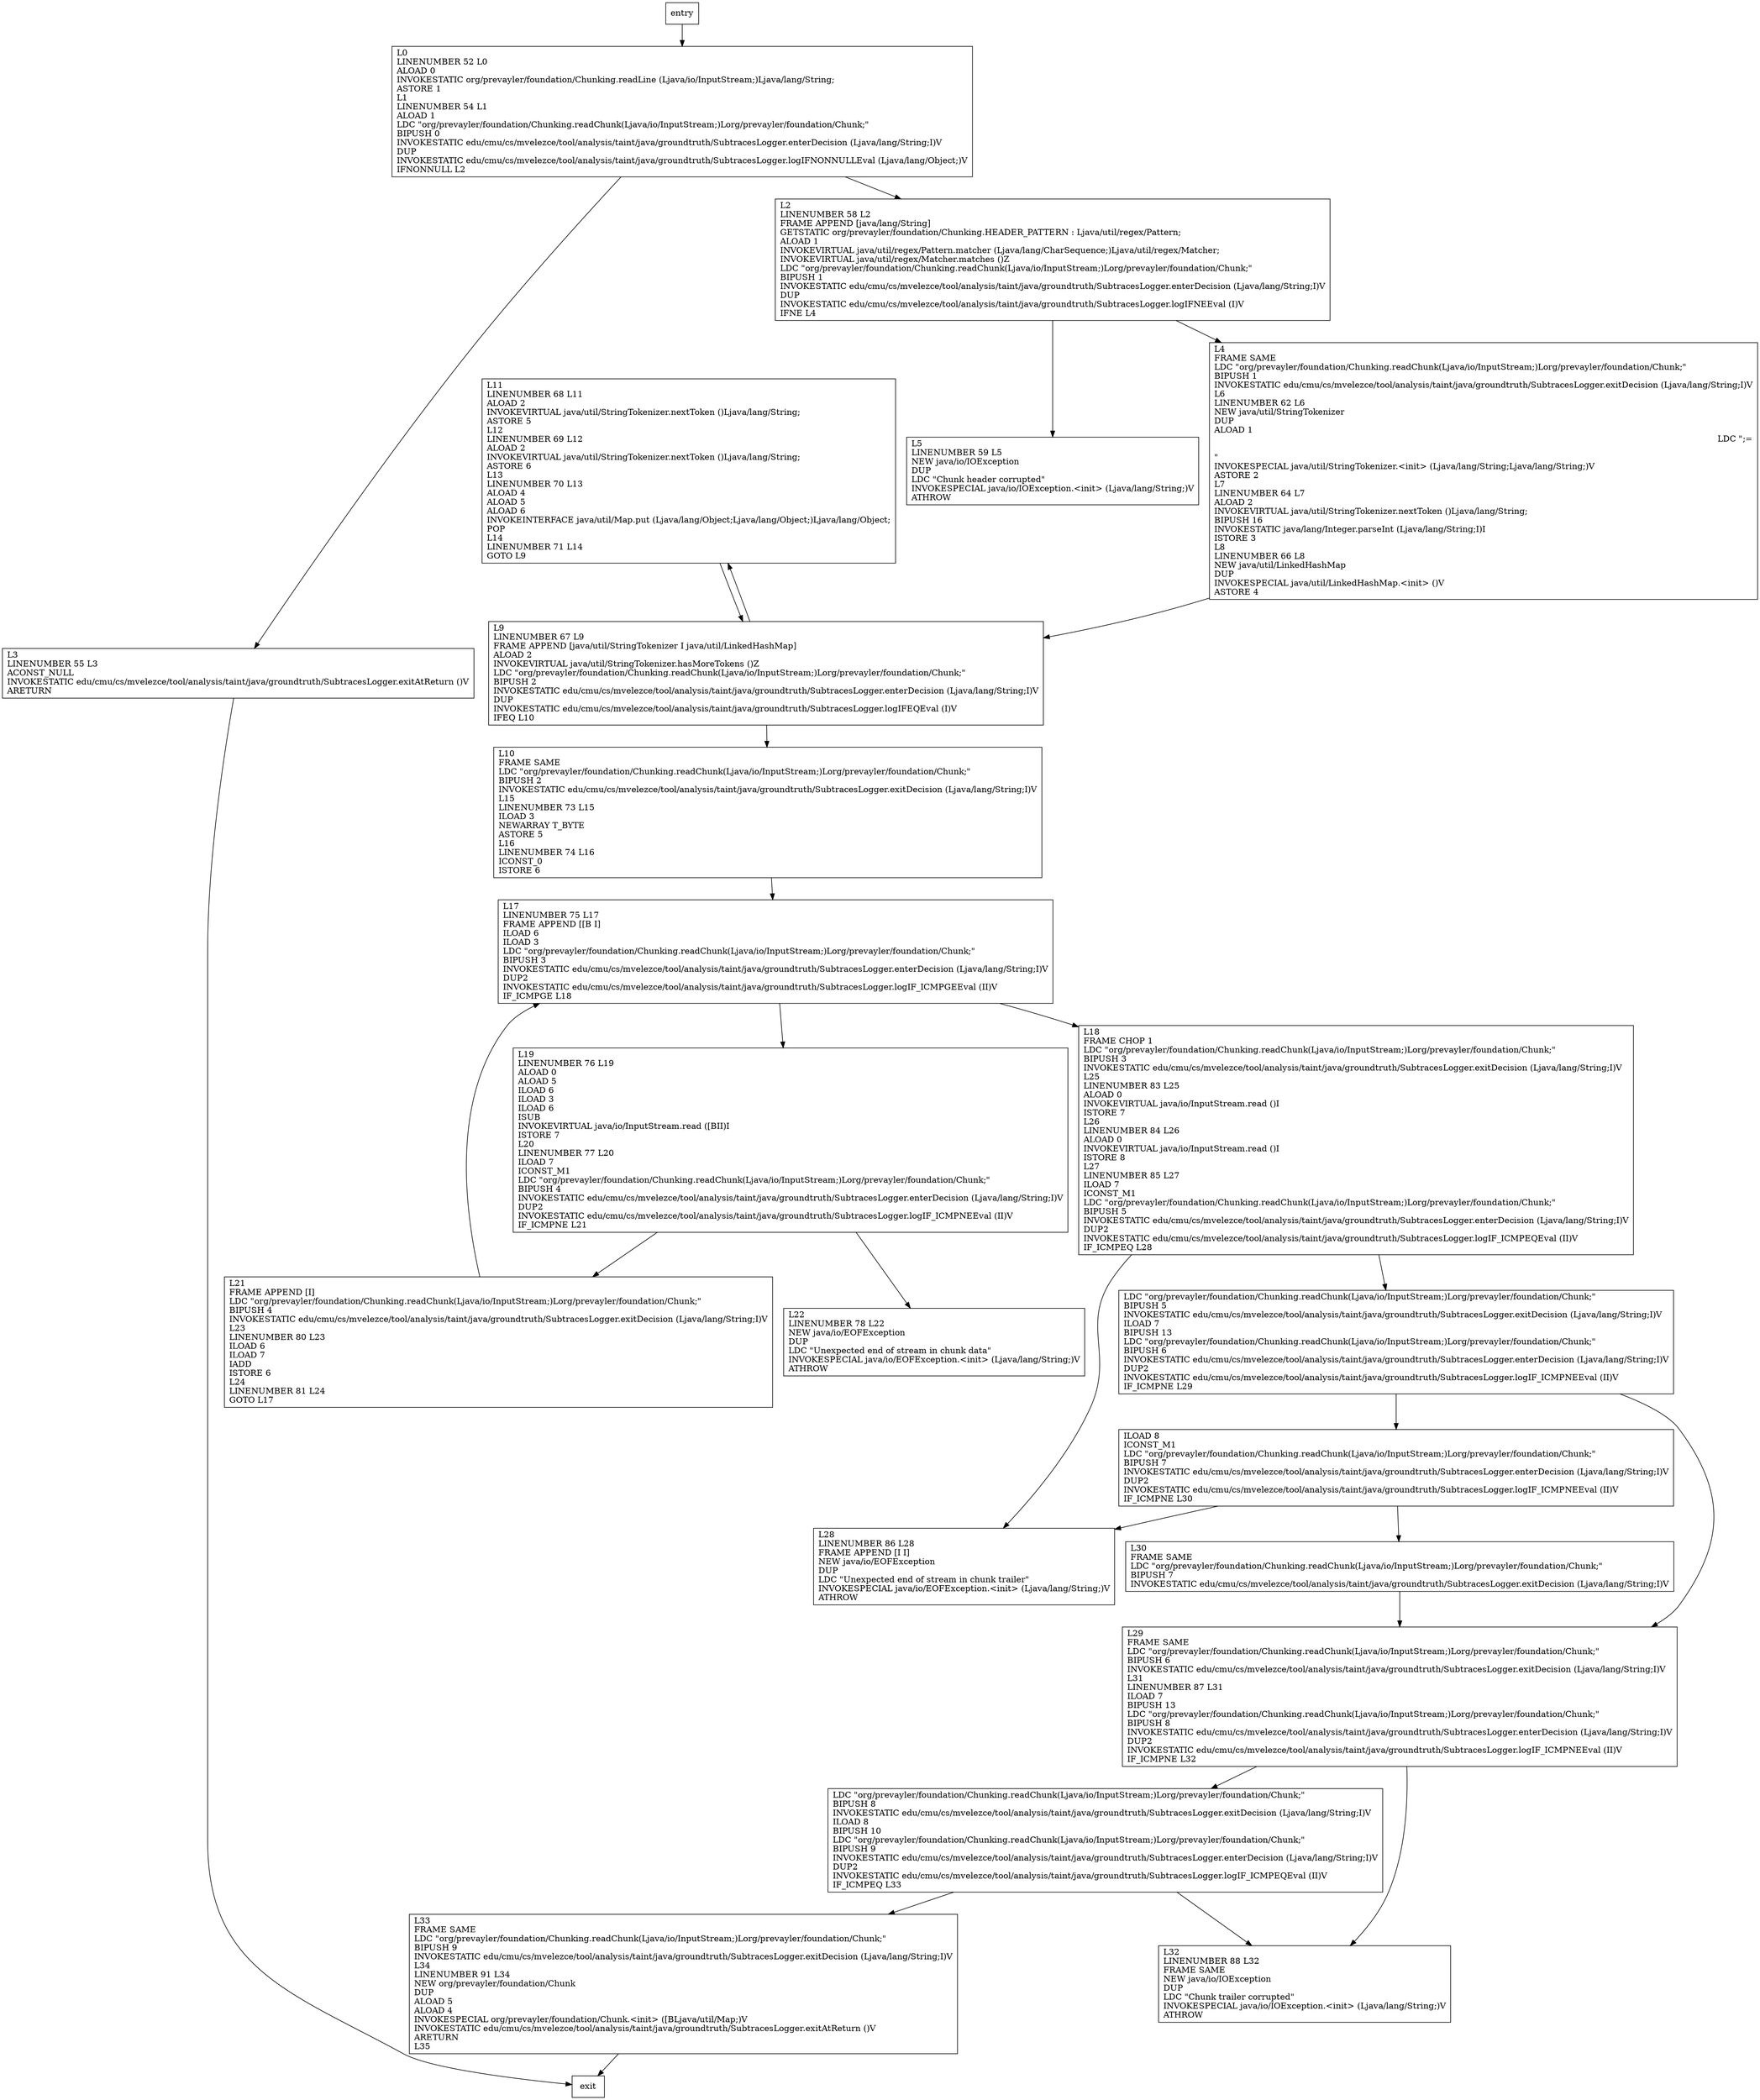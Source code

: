 digraph readChunk {
node [shape=record];
1421622223 [label="L11\lLINENUMBER 68 L11\lALOAD 2\lINVOKEVIRTUAL java/util/StringTokenizer.nextToken ()Ljava/lang/String;\lASTORE 5\lL12\lLINENUMBER 69 L12\lALOAD 2\lINVOKEVIRTUAL java/util/StringTokenizer.nextToken ()Ljava/lang/String;\lASTORE 6\lL13\lLINENUMBER 70 L13\lALOAD 4\lALOAD 5\lALOAD 6\lINVOKEINTERFACE java/util/Map.put (Ljava/lang/Object;Ljava/lang/Object;)Ljava/lang/Object;\lPOP\lL14\lLINENUMBER 71 L14\lGOTO L9\l"];
158065070 [label="L18\lFRAME CHOP 1\lLDC \"org/prevayler/foundation/Chunking.readChunk(Ljava/io/InputStream;)Lorg/prevayler/foundation/Chunk;\"\lBIPUSH 3\lINVOKESTATIC edu/cmu/cs/mvelezce/tool/analysis/taint/java/groundtruth/SubtracesLogger.exitDecision (Ljava/lang/String;I)V\lL25\lLINENUMBER 83 L25\lALOAD 0\lINVOKEVIRTUAL java/io/InputStream.read ()I\lISTORE 7\lL26\lLINENUMBER 84 L26\lALOAD 0\lINVOKEVIRTUAL java/io/InputStream.read ()I\lISTORE 8\lL27\lLINENUMBER 85 L27\lILOAD 7\lICONST_M1\lLDC \"org/prevayler/foundation/Chunking.readChunk(Ljava/io/InputStream;)Lorg/prevayler/foundation/Chunk;\"\lBIPUSH 5\lINVOKESTATIC edu/cmu/cs/mvelezce/tool/analysis/taint/java/groundtruth/SubtracesLogger.enterDecision (Ljava/lang/String;I)V\lDUP2\lINVOKESTATIC edu/cmu/cs/mvelezce/tool/analysis/taint/java/groundtruth/SubtracesLogger.logIF_ICMPEQEval (II)V\lIF_ICMPEQ L28\l"];
326190931 [label="L17\lLINENUMBER 75 L17\lFRAME APPEND [[B I]\lILOAD 6\lILOAD 3\lLDC \"org/prevayler/foundation/Chunking.readChunk(Ljava/io/InputStream;)Lorg/prevayler/foundation/Chunk;\"\lBIPUSH 3\lINVOKESTATIC edu/cmu/cs/mvelezce/tool/analysis/taint/java/groundtruth/SubtracesLogger.enterDecision (Ljava/lang/String;I)V\lDUP2\lINVOKESTATIC edu/cmu/cs/mvelezce/tool/analysis/taint/java/groundtruth/SubtracesLogger.logIF_ICMPGEEval (II)V\lIF_ICMPGE L18\l"];
1752820099 [label="L3\lLINENUMBER 55 L3\lACONST_NULL\lINVOKESTATIC edu/cmu/cs/mvelezce/tool/analysis/taint/java/groundtruth/SubtracesLogger.exitAtReturn ()V\lARETURN\l"];
758927387 [label="LDC \"org/prevayler/foundation/Chunking.readChunk(Ljava/io/InputStream;)Lorg/prevayler/foundation/Chunk;\"\lBIPUSH 5\lINVOKESTATIC edu/cmu/cs/mvelezce/tool/analysis/taint/java/groundtruth/SubtracesLogger.exitDecision (Ljava/lang/String;I)V\lILOAD 7\lBIPUSH 13\lLDC \"org/prevayler/foundation/Chunking.readChunk(Ljava/io/InputStream;)Lorg/prevayler/foundation/Chunk;\"\lBIPUSH 6\lINVOKESTATIC edu/cmu/cs/mvelezce/tool/analysis/taint/java/groundtruth/SubtracesLogger.enterDecision (Ljava/lang/String;I)V\lDUP2\lINVOKESTATIC edu/cmu/cs/mvelezce/tool/analysis/taint/java/groundtruth/SubtracesLogger.logIF_ICMPNEEval (II)V\lIF_ICMPNE L29\l"];
951404180 [label="L29\lFRAME SAME\lLDC \"org/prevayler/foundation/Chunking.readChunk(Ljava/io/InputStream;)Lorg/prevayler/foundation/Chunk;\"\lBIPUSH 6\lINVOKESTATIC edu/cmu/cs/mvelezce/tool/analysis/taint/java/groundtruth/SubtracesLogger.exitDecision (Ljava/lang/String;I)V\lL31\lLINENUMBER 87 L31\lILOAD 7\lBIPUSH 13\lLDC \"org/prevayler/foundation/Chunking.readChunk(Ljava/io/InputStream;)Lorg/prevayler/foundation/Chunk;\"\lBIPUSH 8\lINVOKESTATIC edu/cmu/cs/mvelezce/tool/analysis/taint/java/groundtruth/SubtracesLogger.enterDecision (Ljava/lang/String;I)V\lDUP2\lINVOKESTATIC edu/cmu/cs/mvelezce/tool/analysis/taint/java/groundtruth/SubtracesLogger.logIF_ICMPNEEval (II)V\lIF_ICMPNE L32\l"];
32764980 [label="L5\lLINENUMBER 59 L5\lNEW java/io/IOException\lDUP\lLDC \"Chunk header corrupted\"\lINVOKESPECIAL java/io/IOException.\<init\> (Ljava/lang/String;)V\lATHROW\l"];
643899512 [label="L9\lLINENUMBER 67 L9\lFRAME APPEND [java/util/StringTokenizer I java/util/LinkedHashMap]\lALOAD 2\lINVOKEVIRTUAL java/util/StringTokenizer.hasMoreTokens ()Z\lLDC \"org/prevayler/foundation/Chunking.readChunk(Ljava/io/InputStream;)Lorg/prevayler/foundation/Chunk;\"\lBIPUSH 2\lINVOKESTATIC edu/cmu/cs/mvelezce/tool/analysis/taint/java/groundtruth/SubtracesLogger.enterDecision (Ljava/lang/String;I)V\lDUP\lINVOKESTATIC edu/cmu/cs/mvelezce/tool/analysis/taint/java/groundtruth/SubtracesLogger.logIFEQEval (I)V\lIFEQ L10\l"];
1010620325 [label="L19\lLINENUMBER 76 L19\lALOAD 0\lALOAD 5\lILOAD 6\lILOAD 3\lILOAD 6\lISUB\lINVOKEVIRTUAL java/io/InputStream.read ([BII)I\lISTORE 7\lL20\lLINENUMBER 77 L20\lILOAD 7\lICONST_M1\lLDC \"org/prevayler/foundation/Chunking.readChunk(Ljava/io/InputStream;)Lorg/prevayler/foundation/Chunk;\"\lBIPUSH 4\lINVOKESTATIC edu/cmu/cs/mvelezce/tool/analysis/taint/java/groundtruth/SubtracesLogger.enterDecision (Ljava/lang/String;I)V\lDUP2\lINVOKESTATIC edu/cmu/cs/mvelezce/tool/analysis/taint/java/groundtruth/SubtracesLogger.logIF_ICMPNEEval (II)V\lIF_ICMPNE L21\l"];
426600523 [label="L2\lLINENUMBER 58 L2\lFRAME APPEND [java/lang/String]\lGETSTATIC org/prevayler/foundation/Chunking.HEADER_PATTERN : Ljava/util/regex/Pattern;\lALOAD 1\lINVOKEVIRTUAL java/util/regex/Pattern.matcher (Ljava/lang/CharSequence;)Ljava/util/regex/Matcher;\lINVOKEVIRTUAL java/util/regex/Matcher.matches ()Z\lLDC \"org/prevayler/foundation/Chunking.readChunk(Ljava/io/InputStream;)Lorg/prevayler/foundation/Chunk;\"\lBIPUSH 1\lINVOKESTATIC edu/cmu/cs/mvelezce/tool/analysis/taint/java/groundtruth/SubtracesLogger.enterDecision (Ljava/lang/String;I)V\lDUP\lINVOKESTATIC edu/cmu/cs/mvelezce/tool/analysis/taint/java/groundtruth/SubtracesLogger.logIFNEEval (I)V\lIFNE L4\l"];
669807779 [label="L32\lLINENUMBER 88 L32\lFRAME SAME\lNEW java/io/IOException\lDUP\lLDC \"Chunk trailer corrupted\"\lINVOKESPECIAL java/io/IOException.\<init\> (Ljava/lang/String;)V\lATHROW\l"];
480975330 [label="L0\lLINENUMBER 52 L0\lALOAD 0\lINVOKESTATIC org/prevayler/foundation/Chunking.readLine (Ljava/io/InputStream;)Ljava/lang/String;\lASTORE 1\lL1\lLINENUMBER 54 L1\lALOAD 1\lLDC \"org/prevayler/foundation/Chunking.readChunk(Ljava/io/InputStream;)Lorg/prevayler/foundation/Chunk;\"\lBIPUSH 0\lINVOKESTATIC edu/cmu/cs/mvelezce/tool/analysis/taint/java/groundtruth/SubtracesLogger.enterDecision (Ljava/lang/String;I)V\lDUP\lINVOKESTATIC edu/cmu/cs/mvelezce/tool/analysis/taint/java/groundtruth/SubtracesLogger.logIFNONNULLEval (Ljava/lang/Object;)V\lIFNONNULL L2\l"];
1857403367 [label="L21\lFRAME APPEND [I]\lLDC \"org/prevayler/foundation/Chunking.readChunk(Ljava/io/InputStream;)Lorg/prevayler/foundation/Chunk;\"\lBIPUSH 4\lINVOKESTATIC edu/cmu/cs/mvelezce/tool/analysis/taint/java/groundtruth/SubtracesLogger.exitDecision (Ljava/lang/String;I)V\lL23\lLINENUMBER 80 L23\lILOAD 6\lILOAD 7\lIADD\lISTORE 6\lL24\lLINENUMBER 81 L24\lGOTO L17\l"];
222122132 [label="L10\lFRAME SAME\lLDC \"org/prevayler/foundation/Chunking.readChunk(Ljava/io/InputStream;)Lorg/prevayler/foundation/Chunk;\"\lBIPUSH 2\lINVOKESTATIC edu/cmu/cs/mvelezce/tool/analysis/taint/java/groundtruth/SubtracesLogger.exitDecision (Ljava/lang/String;I)V\lL15\lLINENUMBER 73 L15\lILOAD 3\lNEWARRAY T_BYTE\lASTORE 5\lL16\lLINENUMBER 74 L16\lICONST_0\lISTORE 6\l"];
2072818307 [label="L28\lLINENUMBER 86 L28\lFRAME APPEND [I I]\lNEW java/io/EOFException\lDUP\lLDC \"Unexpected end of stream in chunk trailer\"\lINVOKESPECIAL java/io/EOFException.\<init\> (Ljava/lang/String;)V\lATHROW\l"];
971690423 [label="L30\lFRAME SAME\lLDC \"org/prevayler/foundation/Chunking.readChunk(Ljava/io/InputStream;)Lorg/prevayler/foundation/Chunk;\"\lBIPUSH 7\lINVOKESTATIC edu/cmu/cs/mvelezce/tool/analysis/taint/java/groundtruth/SubtracesLogger.exitDecision (Ljava/lang/String;I)V\l"];
905905964 [label="LDC \"org/prevayler/foundation/Chunking.readChunk(Ljava/io/InputStream;)Lorg/prevayler/foundation/Chunk;\"\lBIPUSH 8\lINVOKESTATIC edu/cmu/cs/mvelezce/tool/analysis/taint/java/groundtruth/SubtracesLogger.exitDecision (Ljava/lang/String;I)V\lILOAD 8\lBIPUSH 10\lLDC \"org/prevayler/foundation/Chunking.readChunk(Ljava/io/InputStream;)Lorg/prevayler/foundation/Chunk;\"\lBIPUSH 9\lINVOKESTATIC edu/cmu/cs/mvelezce/tool/analysis/taint/java/groundtruth/SubtracesLogger.enterDecision (Ljava/lang/String;I)V\lDUP2\lINVOKESTATIC edu/cmu/cs/mvelezce/tool/analysis/taint/java/groundtruth/SubtracesLogger.logIF_ICMPEQEval (II)V\lIF_ICMPEQ L33\l"];
201327799 [label="L33\lFRAME SAME\lLDC \"org/prevayler/foundation/Chunking.readChunk(Ljava/io/InputStream;)Lorg/prevayler/foundation/Chunk;\"\lBIPUSH 9\lINVOKESTATIC edu/cmu/cs/mvelezce/tool/analysis/taint/java/groundtruth/SubtracesLogger.exitDecision (Ljava/lang/String;I)V\lL34\lLINENUMBER 91 L34\lNEW org/prevayler/foundation/Chunk\lDUP\lALOAD 5\lALOAD 4\lINVOKESPECIAL org/prevayler/foundation/Chunk.\<init\> ([BLjava/util/Map;)V\lINVOKESTATIC edu/cmu/cs/mvelezce/tool/analysis/taint/java/groundtruth/SubtracesLogger.exitAtReturn ()V\lARETURN\lL35\l"];
1171489125 [label="L4\lFRAME SAME\lLDC \"org/prevayler/foundation/Chunking.readChunk(Ljava/io/InputStream;)Lorg/prevayler/foundation/Chunk;\"\lBIPUSH 1\lINVOKESTATIC edu/cmu/cs/mvelezce/tool/analysis/taint/java/groundtruth/SubtracesLogger.exitDecision (Ljava/lang/String;I)V\lL6\lLINENUMBER 62 L6\lNEW java/util/StringTokenizer\lDUP\lALOAD 1\lLDC \";=\r\n\"\lINVOKESPECIAL java/util/StringTokenizer.\<init\> (Ljava/lang/String;Ljava/lang/String;)V\lASTORE 2\lL7\lLINENUMBER 64 L7\lALOAD 2\lINVOKEVIRTUAL java/util/StringTokenizer.nextToken ()Ljava/lang/String;\lBIPUSH 16\lINVOKESTATIC java/lang/Integer.parseInt (Ljava/lang/String;I)I\lISTORE 3\lL8\lLINENUMBER 66 L8\lNEW java/util/LinkedHashMap\lDUP\lINVOKESPECIAL java/util/LinkedHashMap.\<init\> ()V\lASTORE 4\l"];
1981414375 [label="ILOAD 8\lICONST_M1\lLDC \"org/prevayler/foundation/Chunking.readChunk(Ljava/io/InputStream;)Lorg/prevayler/foundation/Chunk;\"\lBIPUSH 7\lINVOKESTATIC edu/cmu/cs/mvelezce/tool/analysis/taint/java/groundtruth/SubtracesLogger.enterDecision (Ljava/lang/String;I)V\lDUP2\lINVOKESTATIC edu/cmu/cs/mvelezce/tool/analysis/taint/java/groundtruth/SubtracesLogger.logIF_ICMPNEEval (II)V\lIF_ICMPNE L30\l"];
2011639997 [label="L22\lLINENUMBER 78 L22\lNEW java/io/EOFException\lDUP\lLDC \"Unexpected end of stream in chunk data\"\lINVOKESPECIAL java/io/EOFException.\<init\> (Ljava/lang/String;)V\lATHROW\l"];
entry;
exit;
1421622223 -> 643899512;
158065070 -> 758927387;
158065070 -> 2072818307;
326190931 -> 158065070;
326190931 -> 1010620325;
1752820099 -> exit;
758927387 -> 951404180;
758927387 -> 1981414375;
951404180 -> 905905964;
951404180 -> 669807779;
643899512 -> 1421622223;
643899512 -> 222122132;
1010620325 -> 1857403367;
1010620325 -> 2011639997;
426600523 -> 32764980;
426600523 -> 1171489125;
entry -> 480975330;
480975330 -> 1752820099;
480975330 -> 426600523;
1857403367 -> 326190931;
222122132 -> 326190931;
971690423 -> 951404180;
905905964 -> 201327799;
905905964 -> 669807779;
201327799 -> exit;
1171489125 -> 643899512;
1981414375 -> 2072818307;
1981414375 -> 971690423;
}
